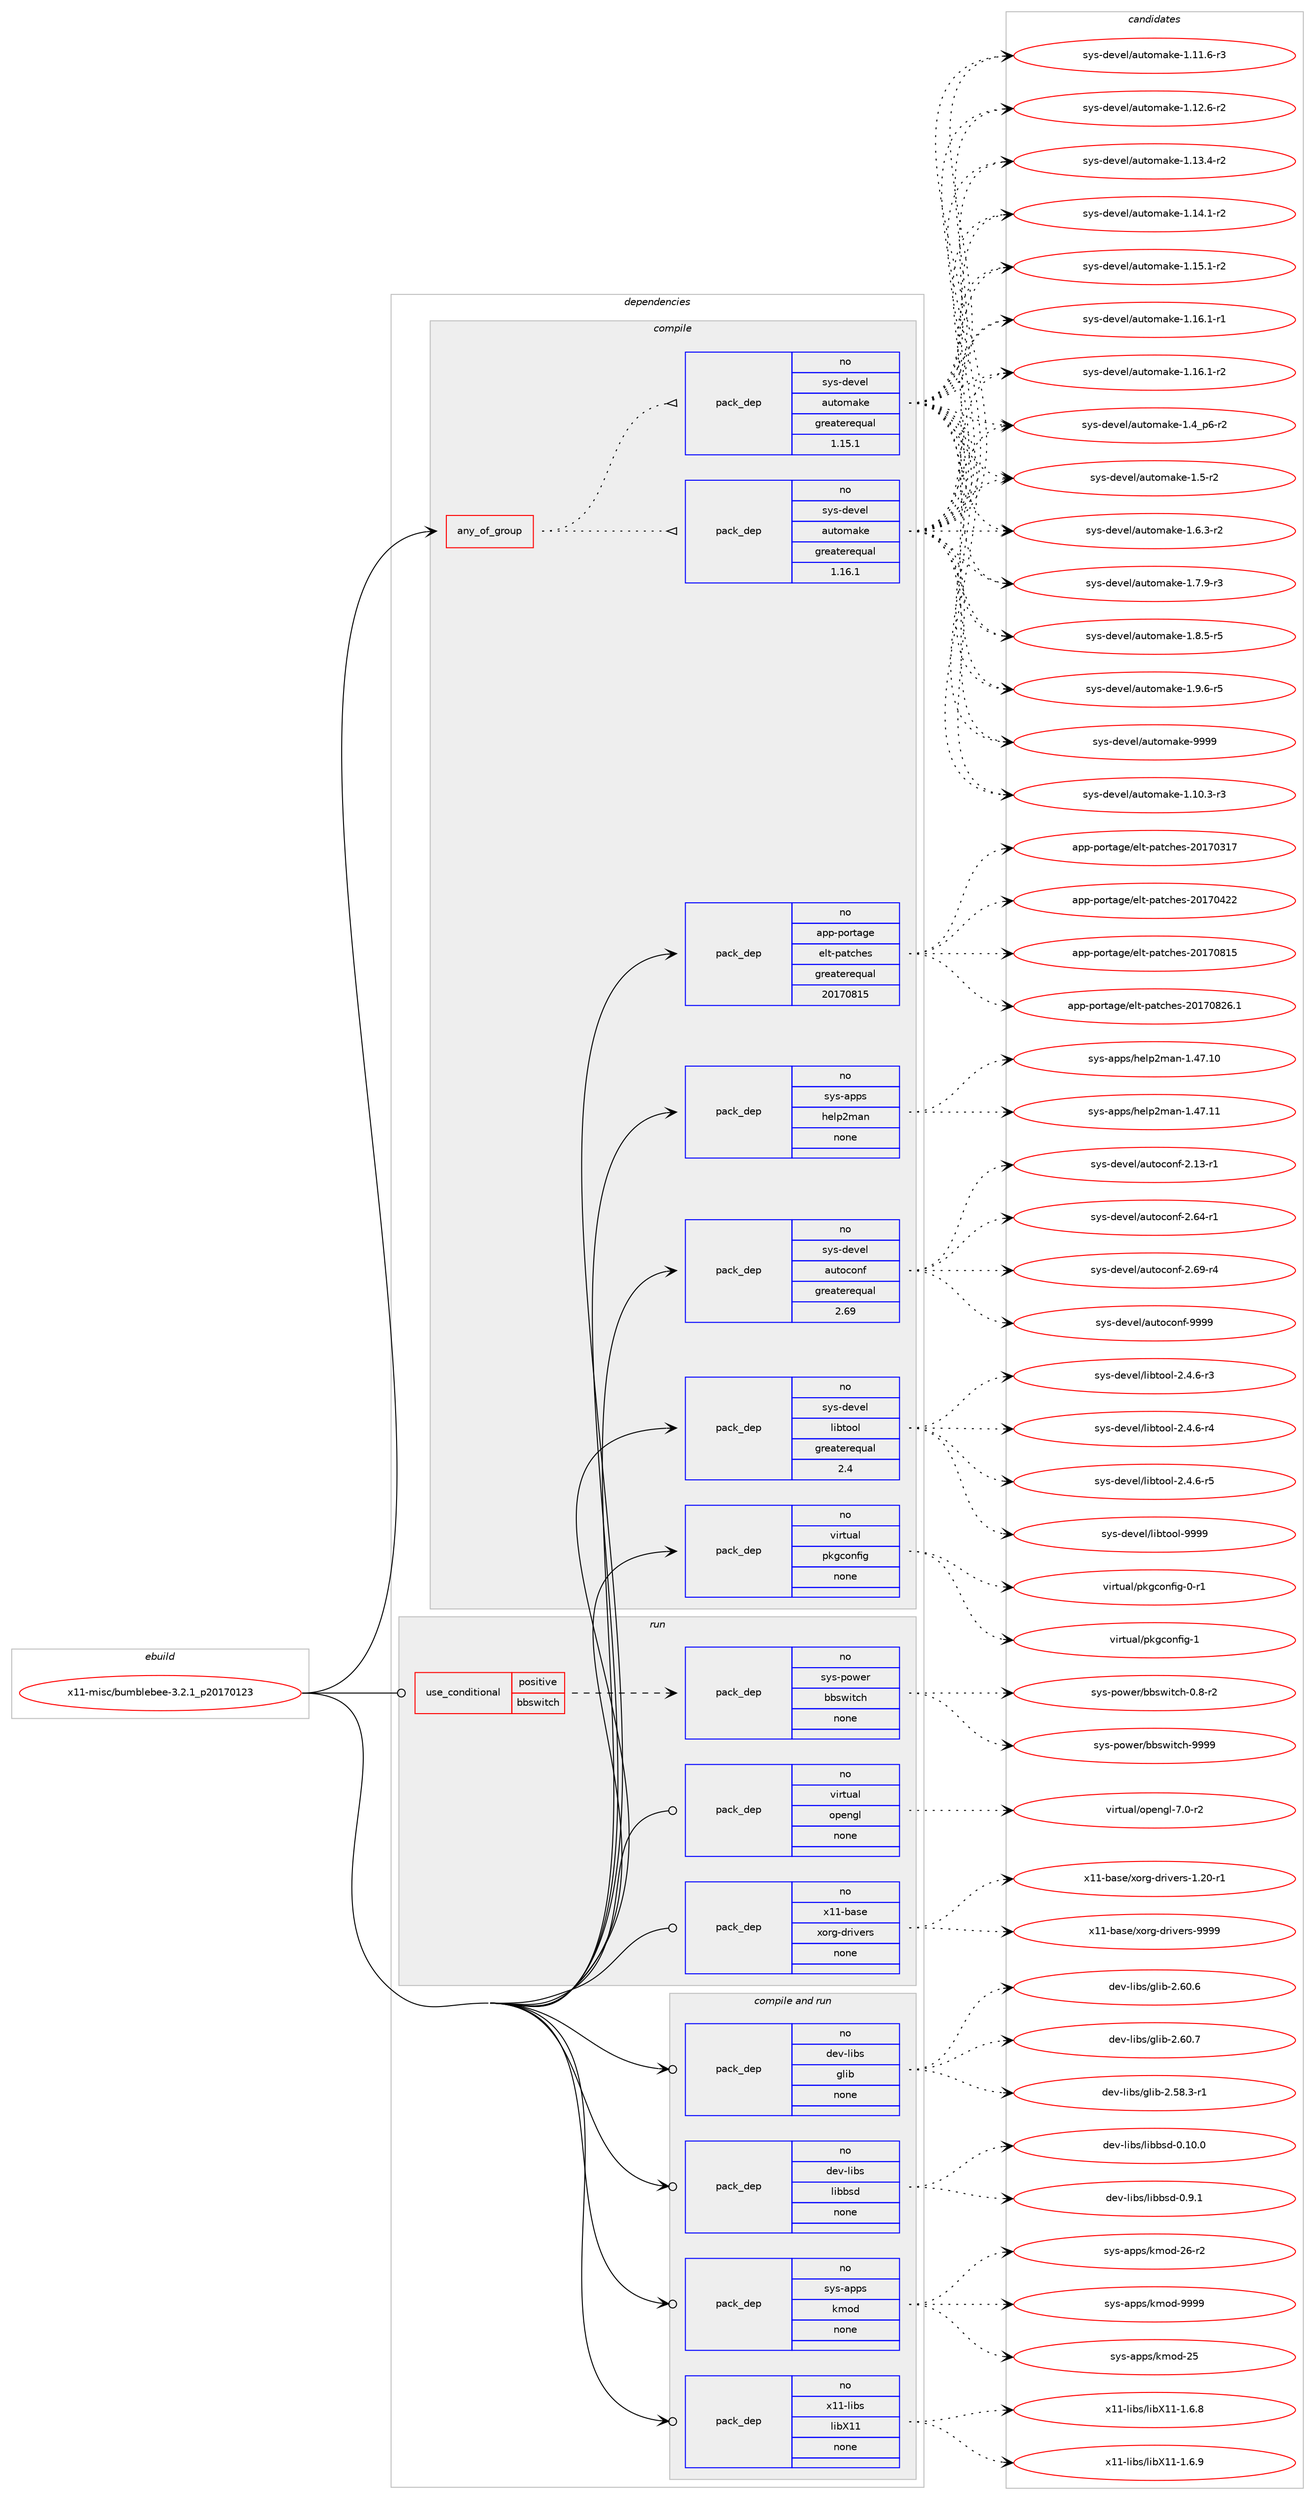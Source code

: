 digraph prolog {

# *************
# Graph options
# *************

newrank=true;
concentrate=true;
compound=true;
graph [rankdir=LR,fontname=Helvetica,fontsize=10,ranksep=1.5];#, ranksep=2.5, nodesep=0.2];
edge  [arrowhead=vee];
node  [fontname=Helvetica,fontsize=10];

# **********
# The ebuild
# **********

subgraph cluster_leftcol {
color=gray;
rank=same;
label=<<i>ebuild</i>>;
id [label="x11-misc/bumblebee-3.2.1_p20170123", color=red, width=4, href="../x11-misc/bumblebee-3.2.1_p20170123.svg"];
}

# ****************
# The dependencies
# ****************

subgraph cluster_midcol {
color=gray;
label=<<i>dependencies</i>>;
subgraph cluster_compile {
fillcolor="#eeeeee";
style=filled;
label=<<i>compile</i>>;
subgraph any16047 {
dependency918399 [label=<<TABLE BORDER="0" CELLBORDER="1" CELLSPACING="0" CELLPADDING="4"><TR><TD CELLPADDING="10">any_of_group</TD></TR></TABLE>>, shape=none, color=red];subgraph pack682076 {
dependency918400 [label=<<TABLE BORDER="0" CELLBORDER="1" CELLSPACING="0" CELLPADDING="4" WIDTH="220"><TR><TD ROWSPAN="6" CELLPADDING="30">pack_dep</TD></TR><TR><TD WIDTH="110">no</TD></TR><TR><TD>sys-devel</TD></TR><TR><TD>automake</TD></TR><TR><TD>greaterequal</TD></TR><TR><TD>1.16.1</TD></TR></TABLE>>, shape=none, color=blue];
}
dependency918399:e -> dependency918400:w [weight=20,style="dotted",arrowhead="oinv"];
subgraph pack682077 {
dependency918401 [label=<<TABLE BORDER="0" CELLBORDER="1" CELLSPACING="0" CELLPADDING="4" WIDTH="220"><TR><TD ROWSPAN="6" CELLPADDING="30">pack_dep</TD></TR><TR><TD WIDTH="110">no</TD></TR><TR><TD>sys-devel</TD></TR><TR><TD>automake</TD></TR><TR><TD>greaterequal</TD></TR><TR><TD>1.15.1</TD></TR></TABLE>>, shape=none, color=blue];
}
dependency918399:e -> dependency918401:w [weight=20,style="dotted",arrowhead="oinv"];
}
id:e -> dependency918399:w [weight=20,style="solid",arrowhead="vee"];
subgraph pack682078 {
dependency918402 [label=<<TABLE BORDER="0" CELLBORDER="1" CELLSPACING="0" CELLPADDING="4" WIDTH="220"><TR><TD ROWSPAN="6" CELLPADDING="30">pack_dep</TD></TR><TR><TD WIDTH="110">no</TD></TR><TR><TD>app-portage</TD></TR><TR><TD>elt-patches</TD></TR><TR><TD>greaterequal</TD></TR><TR><TD>20170815</TD></TR></TABLE>>, shape=none, color=blue];
}
id:e -> dependency918402:w [weight=20,style="solid",arrowhead="vee"];
subgraph pack682079 {
dependency918403 [label=<<TABLE BORDER="0" CELLBORDER="1" CELLSPACING="0" CELLPADDING="4" WIDTH="220"><TR><TD ROWSPAN="6" CELLPADDING="30">pack_dep</TD></TR><TR><TD WIDTH="110">no</TD></TR><TR><TD>sys-apps</TD></TR><TR><TD>help2man</TD></TR><TR><TD>none</TD></TR><TR><TD></TD></TR></TABLE>>, shape=none, color=blue];
}
id:e -> dependency918403:w [weight=20,style="solid",arrowhead="vee"];
subgraph pack682080 {
dependency918404 [label=<<TABLE BORDER="0" CELLBORDER="1" CELLSPACING="0" CELLPADDING="4" WIDTH="220"><TR><TD ROWSPAN="6" CELLPADDING="30">pack_dep</TD></TR><TR><TD WIDTH="110">no</TD></TR><TR><TD>sys-devel</TD></TR><TR><TD>autoconf</TD></TR><TR><TD>greaterequal</TD></TR><TR><TD>2.69</TD></TR></TABLE>>, shape=none, color=blue];
}
id:e -> dependency918404:w [weight=20,style="solid",arrowhead="vee"];
subgraph pack682081 {
dependency918405 [label=<<TABLE BORDER="0" CELLBORDER="1" CELLSPACING="0" CELLPADDING="4" WIDTH="220"><TR><TD ROWSPAN="6" CELLPADDING="30">pack_dep</TD></TR><TR><TD WIDTH="110">no</TD></TR><TR><TD>sys-devel</TD></TR><TR><TD>libtool</TD></TR><TR><TD>greaterequal</TD></TR><TR><TD>2.4</TD></TR></TABLE>>, shape=none, color=blue];
}
id:e -> dependency918405:w [weight=20,style="solid",arrowhead="vee"];
subgraph pack682082 {
dependency918406 [label=<<TABLE BORDER="0" CELLBORDER="1" CELLSPACING="0" CELLPADDING="4" WIDTH="220"><TR><TD ROWSPAN="6" CELLPADDING="30">pack_dep</TD></TR><TR><TD WIDTH="110">no</TD></TR><TR><TD>virtual</TD></TR><TR><TD>pkgconfig</TD></TR><TR><TD>none</TD></TR><TR><TD></TD></TR></TABLE>>, shape=none, color=blue];
}
id:e -> dependency918406:w [weight=20,style="solid",arrowhead="vee"];
}
subgraph cluster_compileandrun {
fillcolor="#eeeeee";
style=filled;
label=<<i>compile and run</i>>;
subgraph pack682083 {
dependency918407 [label=<<TABLE BORDER="0" CELLBORDER="1" CELLSPACING="0" CELLPADDING="4" WIDTH="220"><TR><TD ROWSPAN="6" CELLPADDING="30">pack_dep</TD></TR><TR><TD WIDTH="110">no</TD></TR><TR><TD>dev-libs</TD></TR><TR><TD>glib</TD></TR><TR><TD>none</TD></TR><TR><TD></TD></TR></TABLE>>, shape=none, color=blue];
}
id:e -> dependency918407:w [weight=20,style="solid",arrowhead="odotvee"];
subgraph pack682084 {
dependency918408 [label=<<TABLE BORDER="0" CELLBORDER="1" CELLSPACING="0" CELLPADDING="4" WIDTH="220"><TR><TD ROWSPAN="6" CELLPADDING="30">pack_dep</TD></TR><TR><TD WIDTH="110">no</TD></TR><TR><TD>dev-libs</TD></TR><TR><TD>libbsd</TD></TR><TR><TD>none</TD></TR><TR><TD></TD></TR></TABLE>>, shape=none, color=blue];
}
id:e -> dependency918408:w [weight=20,style="solid",arrowhead="odotvee"];
subgraph pack682085 {
dependency918409 [label=<<TABLE BORDER="0" CELLBORDER="1" CELLSPACING="0" CELLPADDING="4" WIDTH="220"><TR><TD ROWSPAN="6" CELLPADDING="30">pack_dep</TD></TR><TR><TD WIDTH="110">no</TD></TR><TR><TD>sys-apps</TD></TR><TR><TD>kmod</TD></TR><TR><TD>none</TD></TR><TR><TD></TD></TR></TABLE>>, shape=none, color=blue];
}
id:e -> dependency918409:w [weight=20,style="solid",arrowhead="odotvee"];
subgraph pack682086 {
dependency918410 [label=<<TABLE BORDER="0" CELLBORDER="1" CELLSPACING="0" CELLPADDING="4" WIDTH="220"><TR><TD ROWSPAN="6" CELLPADDING="30">pack_dep</TD></TR><TR><TD WIDTH="110">no</TD></TR><TR><TD>x11-libs</TD></TR><TR><TD>libX11</TD></TR><TR><TD>none</TD></TR><TR><TD></TD></TR></TABLE>>, shape=none, color=blue];
}
id:e -> dependency918410:w [weight=20,style="solid",arrowhead="odotvee"];
}
subgraph cluster_run {
fillcolor="#eeeeee";
style=filled;
label=<<i>run</i>>;
subgraph cond219685 {
dependency918411 [label=<<TABLE BORDER="0" CELLBORDER="1" CELLSPACING="0" CELLPADDING="4"><TR><TD ROWSPAN="3" CELLPADDING="10">use_conditional</TD></TR><TR><TD>positive</TD></TR><TR><TD>bbswitch</TD></TR></TABLE>>, shape=none, color=red];
subgraph pack682087 {
dependency918412 [label=<<TABLE BORDER="0" CELLBORDER="1" CELLSPACING="0" CELLPADDING="4" WIDTH="220"><TR><TD ROWSPAN="6" CELLPADDING="30">pack_dep</TD></TR><TR><TD WIDTH="110">no</TD></TR><TR><TD>sys-power</TD></TR><TR><TD>bbswitch</TD></TR><TR><TD>none</TD></TR><TR><TD></TD></TR></TABLE>>, shape=none, color=blue];
}
dependency918411:e -> dependency918412:w [weight=20,style="dashed",arrowhead="vee"];
}
id:e -> dependency918411:w [weight=20,style="solid",arrowhead="odot"];
subgraph pack682088 {
dependency918413 [label=<<TABLE BORDER="0" CELLBORDER="1" CELLSPACING="0" CELLPADDING="4" WIDTH="220"><TR><TD ROWSPAN="6" CELLPADDING="30">pack_dep</TD></TR><TR><TD WIDTH="110">no</TD></TR><TR><TD>virtual</TD></TR><TR><TD>opengl</TD></TR><TR><TD>none</TD></TR><TR><TD></TD></TR></TABLE>>, shape=none, color=blue];
}
id:e -> dependency918413:w [weight=20,style="solid",arrowhead="odot"];
subgraph pack682089 {
dependency918414 [label=<<TABLE BORDER="0" CELLBORDER="1" CELLSPACING="0" CELLPADDING="4" WIDTH="220"><TR><TD ROWSPAN="6" CELLPADDING="30">pack_dep</TD></TR><TR><TD WIDTH="110">no</TD></TR><TR><TD>x11-base</TD></TR><TR><TD>xorg-drivers</TD></TR><TR><TD>none</TD></TR><TR><TD></TD></TR></TABLE>>, shape=none, color=blue];
}
id:e -> dependency918414:w [weight=20,style="solid",arrowhead="odot"];
}
}

# **************
# The candidates
# **************

subgraph cluster_choices {
rank=same;
color=gray;
label=<<i>candidates</i>>;

subgraph choice682076 {
color=black;
nodesep=1;
choice11512111545100101118101108479711711611110997107101454946494846514511451 [label="sys-devel/automake-1.10.3-r3", color=red, width=4,href="../sys-devel/automake-1.10.3-r3.svg"];
choice11512111545100101118101108479711711611110997107101454946494946544511451 [label="sys-devel/automake-1.11.6-r3", color=red, width=4,href="../sys-devel/automake-1.11.6-r3.svg"];
choice11512111545100101118101108479711711611110997107101454946495046544511450 [label="sys-devel/automake-1.12.6-r2", color=red, width=4,href="../sys-devel/automake-1.12.6-r2.svg"];
choice11512111545100101118101108479711711611110997107101454946495146524511450 [label="sys-devel/automake-1.13.4-r2", color=red, width=4,href="../sys-devel/automake-1.13.4-r2.svg"];
choice11512111545100101118101108479711711611110997107101454946495246494511450 [label="sys-devel/automake-1.14.1-r2", color=red, width=4,href="../sys-devel/automake-1.14.1-r2.svg"];
choice11512111545100101118101108479711711611110997107101454946495346494511450 [label="sys-devel/automake-1.15.1-r2", color=red, width=4,href="../sys-devel/automake-1.15.1-r2.svg"];
choice11512111545100101118101108479711711611110997107101454946495446494511449 [label="sys-devel/automake-1.16.1-r1", color=red, width=4,href="../sys-devel/automake-1.16.1-r1.svg"];
choice11512111545100101118101108479711711611110997107101454946495446494511450 [label="sys-devel/automake-1.16.1-r2", color=red, width=4,href="../sys-devel/automake-1.16.1-r2.svg"];
choice115121115451001011181011084797117116111109971071014549465295112544511450 [label="sys-devel/automake-1.4_p6-r2", color=red, width=4,href="../sys-devel/automake-1.4_p6-r2.svg"];
choice11512111545100101118101108479711711611110997107101454946534511450 [label="sys-devel/automake-1.5-r2", color=red, width=4,href="../sys-devel/automake-1.5-r2.svg"];
choice115121115451001011181011084797117116111109971071014549465446514511450 [label="sys-devel/automake-1.6.3-r2", color=red, width=4,href="../sys-devel/automake-1.6.3-r2.svg"];
choice115121115451001011181011084797117116111109971071014549465546574511451 [label="sys-devel/automake-1.7.9-r3", color=red, width=4,href="../sys-devel/automake-1.7.9-r3.svg"];
choice115121115451001011181011084797117116111109971071014549465646534511453 [label="sys-devel/automake-1.8.5-r5", color=red, width=4,href="../sys-devel/automake-1.8.5-r5.svg"];
choice115121115451001011181011084797117116111109971071014549465746544511453 [label="sys-devel/automake-1.9.6-r5", color=red, width=4,href="../sys-devel/automake-1.9.6-r5.svg"];
choice115121115451001011181011084797117116111109971071014557575757 [label="sys-devel/automake-9999", color=red, width=4,href="../sys-devel/automake-9999.svg"];
dependency918400:e -> choice11512111545100101118101108479711711611110997107101454946494846514511451:w [style=dotted,weight="100"];
dependency918400:e -> choice11512111545100101118101108479711711611110997107101454946494946544511451:w [style=dotted,weight="100"];
dependency918400:e -> choice11512111545100101118101108479711711611110997107101454946495046544511450:w [style=dotted,weight="100"];
dependency918400:e -> choice11512111545100101118101108479711711611110997107101454946495146524511450:w [style=dotted,weight="100"];
dependency918400:e -> choice11512111545100101118101108479711711611110997107101454946495246494511450:w [style=dotted,weight="100"];
dependency918400:e -> choice11512111545100101118101108479711711611110997107101454946495346494511450:w [style=dotted,weight="100"];
dependency918400:e -> choice11512111545100101118101108479711711611110997107101454946495446494511449:w [style=dotted,weight="100"];
dependency918400:e -> choice11512111545100101118101108479711711611110997107101454946495446494511450:w [style=dotted,weight="100"];
dependency918400:e -> choice115121115451001011181011084797117116111109971071014549465295112544511450:w [style=dotted,weight="100"];
dependency918400:e -> choice11512111545100101118101108479711711611110997107101454946534511450:w [style=dotted,weight="100"];
dependency918400:e -> choice115121115451001011181011084797117116111109971071014549465446514511450:w [style=dotted,weight="100"];
dependency918400:e -> choice115121115451001011181011084797117116111109971071014549465546574511451:w [style=dotted,weight="100"];
dependency918400:e -> choice115121115451001011181011084797117116111109971071014549465646534511453:w [style=dotted,weight="100"];
dependency918400:e -> choice115121115451001011181011084797117116111109971071014549465746544511453:w [style=dotted,weight="100"];
dependency918400:e -> choice115121115451001011181011084797117116111109971071014557575757:w [style=dotted,weight="100"];
}
subgraph choice682077 {
color=black;
nodesep=1;
choice11512111545100101118101108479711711611110997107101454946494846514511451 [label="sys-devel/automake-1.10.3-r3", color=red, width=4,href="../sys-devel/automake-1.10.3-r3.svg"];
choice11512111545100101118101108479711711611110997107101454946494946544511451 [label="sys-devel/automake-1.11.6-r3", color=red, width=4,href="../sys-devel/automake-1.11.6-r3.svg"];
choice11512111545100101118101108479711711611110997107101454946495046544511450 [label="sys-devel/automake-1.12.6-r2", color=red, width=4,href="../sys-devel/automake-1.12.6-r2.svg"];
choice11512111545100101118101108479711711611110997107101454946495146524511450 [label="sys-devel/automake-1.13.4-r2", color=red, width=4,href="../sys-devel/automake-1.13.4-r2.svg"];
choice11512111545100101118101108479711711611110997107101454946495246494511450 [label="sys-devel/automake-1.14.1-r2", color=red, width=4,href="../sys-devel/automake-1.14.1-r2.svg"];
choice11512111545100101118101108479711711611110997107101454946495346494511450 [label="sys-devel/automake-1.15.1-r2", color=red, width=4,href="../sys-devel/automake-1.15.1-r2.svg"];
choice11512111545100101118101108479711711611110997107101454946495446494511449 [label="sys-devel/automake-1.16.1-r1", color=red, width=4,href="../sys-devel/automake-1.16.1-r1.svg"];
choice11512111545100101118101108479711711611110997107101454946495446494511450 [label="sys-devel/automake-1.16.1-r2", color=red, width=4,href="../sys-devel/automake-1.16.1-r2.svg"];
choice115121115451001011181011084797117116111109971071014549465295112544511450 [label="sys-devel/automake-1.4_p6-r2", color=red, width=4,href="../sys-devel/automake-1.4_p6-r2.svg"];
choice11512111545100101118101108479711711611110997107101454946534511450 [label="sys-devel/automake-1.5-r2", color=red, width=4,href="../sys-devel/automake-1.5-r2.svg"];
choice115121115451001011181011084797117116111109971071014549465446514511450 [label="sys-devel/automake-1.6.3-r2", color=red, width=4,href="../sys-devel/automake-1.6.3-r2.svg"];
choice115121115451001011181011084797117116111109971071014549465546574511451 [label="sys-devel/automake-1.7.9-r3", color=red, width=4,href="../sys-devel/automake-1.7.9-r3.svg"];
choice115121115451001011181011084797117116111109971071014549465646534511453 [label="sys-devel/automake-1.8.5-r5", color=red, width=4,href="../sys-devel/automake-1.8.5-r5.svg"];
choice115121115451001011181011084797117116111109971071014549465746544511453 [label="sys-devel/automake-1.9.6-r5", color=red, width=4,href="../sys-devel/automake-1.9.6-r5.svg"];
choice115121115451001011181011084797117116111109971071014557575757 [label="sys-devel/automake-9999", color=red, width=4,href="../sys-devel/automake-9999.svg"];
dependency918401:e -> choice11512111545100101118101108479711711611110997107101454946494846514511451:w [style=dotted,weight="100"];
dependency918401:e -> choice11512111545100101118101108479711711611110997107101454946494946544511451:w [style=dotted,weight="100"];
dependency918401:e -> choice11512111545100101118101108479711711611110997107101454946495046544511450:w [style=dotted,weight="100"];
dependency918401:e -> choice11512111545100101118101108479711711611110997107101454946495146524511450:w [style=dotted,weight="100"];
dependency918401:e -> choice11512111545100101118101108479711711611110997107101454946495246494511450:w [style=dotted,weight="100"];
dependency918401:e -> choice11512111545100101118101108479711711611110997107101454946495346494511450:w [style=dotted,weight="100"];
dependency918401:e -> choice11512111545100101118101108479711711611110997107101454946495446494511449:w [style=dotted,weight="100"];
dependency918401:e -> choice11512111545100101118101108479711711611110997107101454946495446494511450:w [style=dotted,weight="100"];
dependency918401:e -> choice115121115451001011181011084797117116111109971071014549465295112544511450:w [style=dotted,weight="100"];
dependency918401:e -> choice11512111545100101118101108479711711611110997107101454946534511450:w [style=dotted,weight="100"];
dependency918401:e -> choice115121115451001011181011084797117116111109971071014549465446514511450:w [style=dotted,weight="100"];
dependency918401:e -> choice115121115451001011181011084797117116111109971071014549465546574511451:w [style=dotted,weight="100"];
dependency918401:e -> choice115121115451001011181011084797117116111109971071014549465646534511453:w [style=dotted,weight="100"];
dependency918401:e -> choice115121115451001011181011084797117116111109971071014549465746544511453:w [style=dotted,weight="100"];
dependency918401:e -> choice115121115451001011181011084797117116111109971071014557575757:w [style=dotted,weight="100"];
}
subgraph choice682078 {
color=black;
nodesep=1;
choice97112112451121111141169710310147101108116451129711699104101115455048495548514955 [label="app-portage/elt-patches-20170317", color=red, width=4,href="../app-portage/elt-patches-20170317.svg"];
choice97112112451121111141169710310147101108116451129711699104101115455048495548525050 [label="app-portage/elt-patches-20170422", color=red, width=4,href="../app-portage/elt-patches-20170422.svg"];
choice97112112451121111141169710310147101108116451129711699104101115455048495548564953 [label="app-portage/elt-patches-20170815", color=red, width=4,href="../app-portage/elt-patches-20170815.svg"];
choice971121124511211111411697103101471011081164511297116991041011154550484955485650544649 [label="app-portage/elt-patches-20170826.1", color=red, width=4,href="../app-portage/elt-patches-20170826.1.svg"];
dependency918402:e -> choice97112112451121111141169710310147101108116451129711699104101115455048495548514955:w [style=dotted,weight="100"];
dependency918402:e -> choice97112112451121111141169710310147101108116451129711699104101115455048495548525050:w [style=dotted,weight="100"];
dependency918402:e -> choice97112112451121111141169710310147101108116451129711699104101115455048495548564953:w [style=dotted,weight="100"];
dependency918402:e -> choice971121124511211111411697103101471011081164511297116991041011154550484955485650544649:w [style=dotted,weight="100"];
}
subgraph choice682079 {
color=black;
nodesep=1;
choice11512111545971121121154710410110811250109971104549465255464948 [label="sys-apps/help2man-1.47.10", color=red, width=4,href="../sys-apps/help2man-1.47.10.svg"];
choice11512111545971121121154710410110811250109971104549465255464949 [label="sys-apps/help2man-1.47.11", color=red, width=4,href="../sys-apps/help2man-1.47.11.svg"];
dependency918403:e -> choice11512111545971121121154710410110811250109971104549465255464948:w [style=dotted,weight="100"];
dependency918403:e -> choice11512111545971121121154710410110811250109971104549465255464949:w [style=dotted,weight="100"];
}
subgraph choice682080 {
color=black;
nodesep=1;
choice1151211154510010111810110847971171161119911111010245504649514511449 [label="sys-devel/autoconf-2.13-r1", color=red, width=4,href="../sys-devel/autoconf-2.13-r1.svg"];
choice1151211154510010111810110847971171161119911111010245504654524511449 [label="sys-devel/autoconf-2.64-r1", color=red, width=4,href="../sys-devel/autoconf-2.64-r1.svg"];
choice1151211154510010111810110847971171161119911111010245504654574511452 [label="sys-devel/autoconf-2.69-r4", color=red, width=4,href="../sys-devel/autoconf-2.69-r4.svg"];
choice115121115451001011181011084797117116111991111101024557575757 [label="sys-devel/autoconf-9999", color=red, width=4,href="../sys-devel/autoconf-9999.svg"];
dependency918404:e -> choice1151211154510010111810110847971171161119911111010245504649514511449:w [style=dotted,weight="100"];
dependency918404:e -> choice1151211154510010111810110847971171161119911111010245504654524511449:w [style=dotted,weight="100"];
dependency918404:e -> choice1151211154510010111810110847971171161119911111010245504654574511452:w [style=dotted,weight="100"];
dependency918404:e -> choice115121115451001011181011084797117116111991111101024557575757:w [style=dotted,weight="100"];
}
subgraph choice682081 {
color=black;
nodesep=1;
choice1151211154510010111810110847108105981161111111084550465246544511451 [label="sys-devel/libtool-2.4.6-r3", color=red, width=4,href="../sys-devel/libtool-2.4.6-r3.svg"];
choice1151211154510010111810110847108105981161111111084550465246544511452 [label="sys-devel/libtool-2.4.6-r4", color=red, width=4,href="../sys-devel/libtool-2.4.6-r4.svg"];
choice1151211154510010111810110847108105981161111111084550465246544511453 [label="sys-devel/libtool-2.4.6-r5", color=red, width=4,href="../sys-devel/libtool-2.4.6-r5.svg"];
choice1151211154510010111810110847108105981161111111084557575757 [label="sys-devel/libtool-9999", color=red, width=4,href="../sys-devel/libtool-9999.svg"];
dependency918405:e -> choice1151211154510010111810110847108105981161111111084550465246544511451:w [style=dotted,weight="100"];
dependency918405:e -> choice1151211154510010111810110847108105981161111111084550465246544511452:w [style=dotted,weight="100"];
dependency918405:e -> choice1151211154510010111810110847108105981161111111084550465246544511453:w [style=dotted,weight="100"];
dependency918405:e -> choice1151211154510010111810110847108105981161111111084557575757:w [style=dotted,weight="100"];
}
subgraph choice682082 {
color=black;
nodesep=1;
choice11810511411611797108471121071039911111010210510345484511449 [label="virtual/pkgconfig-0-r1", color=red, width=4,href="../virtual/pkgconfig-0-r1.svg"];
choice1181051141161179710847112107103991111101021051034549 [label="virtual/pkgconfig-1", color=red, width=4,href="../virtual/pkgconfig-1.svg"];
dependency918406:e -> choice11810511411611797108471121071039911111010210510345484511449:w [style=dotted,weight="100"];
dependency918406:e -> choice1181051141161179710847112107103991111101021051034549:w [style=dotted,weight="100"];
}
subgraph choice682083 {
color=black;
nodesep=1;
choice10010111845108105981154710310810598455046535646514511449 [label="dev-libs/glib-2.58.3-r1", color=red, width=4,href="../dev-libs/glib-2.58.3-r1.svg"];
choice1001011184510810598115471031081059845504654484654 [label="dev-libs/glib-2.60.6", color=red, width=4,href="../dev-libs/glib-2.60.6.svg"];
choice1001011184510810598115471031081059845504654484655 [label="dev-libs/glib-2.60.7", color=red, width=4,href="../dev-libs/glib-2.60.7.svg"];
dependency918407:e -> choice10010111845108105981154710310810598455046535646514511449:w [style=dotted,weight="100"];
dependency918407:e -> choice1001011184510810598115471031081059845504654484654:w [style=dotted,weight="100"];
dependency918407:e -> choice1001011184510810598115471031081059845504654484655:w [style=dotted,weight="100"];
}
subgraph choice682084 {
color=black;
nodesep=1;
choice100101118451081059811547108105989811510045484649484648 [label="dev-libs/libbsd-0.10.0", color=red, width=4,href="../dev-libs/libbsd-0.10.0.svg"];
choice1001011184510810598115471081059898115100454846574649 [label="dev-libs/libbsd-0.9.1", color=red, width=4,href="../dev-libs/libbsd-0.9.1.svg"];
dependency918408:e -> choice100101118451081059811547108105989811510045484649484648:w [style=dotted,weight="100"];
dependency918408:e -> choice1001011184510810598115471081059898115100454846574649:w [style=dotted,weight="100"];
}
subgraph choice682085 {
color=black;
nodesep=1;
choice115121115459711211211547107109111100455053 [label="sys-apps/kmod-25", color=red, width=4,href="../sys-apps/kmod-25.svg"];
choice1151211154597112112115471071091111004550544511450 [label="sys-apps/kmod-26-r2", color=red, width=4,href="../sys-apps/kmod-26-r2.svg"];
choice1151211154597112112115471071091111004557575757 [label="sys-apps/kmod-9999", color=red, width=4,href="../sys-apps/kmod-9999.svg"];
dependency918409:e -> choice115121115459711211211547107109111100455053:w [style=dotted,weight="100"];
dependency918409:e -> choice1151211154597112112115471071091111004550544511450:w [style=dotted,weight="100"];
dependency918409:e -> choice1151211154597112112115471071091111004557575757:w [style=dotted,weight="100"];
}
subgraph choice682086 {
color=black;
nodesep=1;
choice120494945108105981154710810598884949454946544656 [label="x11-libs/libX11-1.6.8", color=red, width=4,href="../x11-libs/libX11-1.6.8.svg"];
choice120494945108105981154710810598884949454946544657 [label="x11-libs/libX11-1.6.9", color=red, width=4,href="../x11-libs/libX11-1.6.9.svg"];
dependency918410:e -> choice120494945108105981154710810598884949454946544656:w [style=dotted,weight="100"];
dependency918410:e -> choice120494945108105981154710810598884949454946544657:w [style=dotted,weight="100"];
}
subgraph choice682087 {
color=black;
nodesep=1;
choice1151211154511211111910111447989811511910511699104454846564511450 [label="sys-power/bbswitch-0.8-r2", color=red, width=4,href="../sys-power/bbswitch-0.8-r2.svg"];
choice11512111545112111119101114479898115119105116991044557575757 [label="sys-power/bbswitch-9999", color=red, width=4,href="../sys-power/bbswitch-9999.svg"];
dependency918412:e -> choice1151211154511211111910111447989811511910511699104454846564511450:w [style=dotted,weight="100"];
dependency918412:e -> choice11512111545112111119101114479898115119105116991044557575757:w [style=dotted,weight="100"];
}
subgraph choice682088 {
color=black;
nodesep=1;
choice1181051141161179710847111112101110103108455546484511450 [label="virtual/opengl-7.0-r2", color=red, width=4,href="../virtual/opengl-7.0-r2.svg"];
dependency918413:e -> choice1181051141161179710847111112101110103108455546484511450:w [style=dotted,weight="100"];
}
subgraph choice682089 {
color=black;
nodesep=1;
choice1204949459897115101471201111141034510011410511810111411545494650484511449 [label="x11-base/xorg-drivers-1.20-r1", color=red, width=4,href="../x11-base/xorg-drivers-1.20-r1.svg"];
choice120494945989711510147120111114103451001141051181011141154557575757 [label="x11-base/xorg-drivers-9999", color=red, width=4,href="../x11-base/xorg-drivers-9999.svg"];
dependency918414:e -> choice1204949459897115101471201111141034510011410511810111411545494650484511449:w [style=dotted,weight="100"];
dependency918414:e -> choice120494945989711510147120111114103451001141051181011141154557575757:w [style=dotted,weight="100"];
}
}

}
